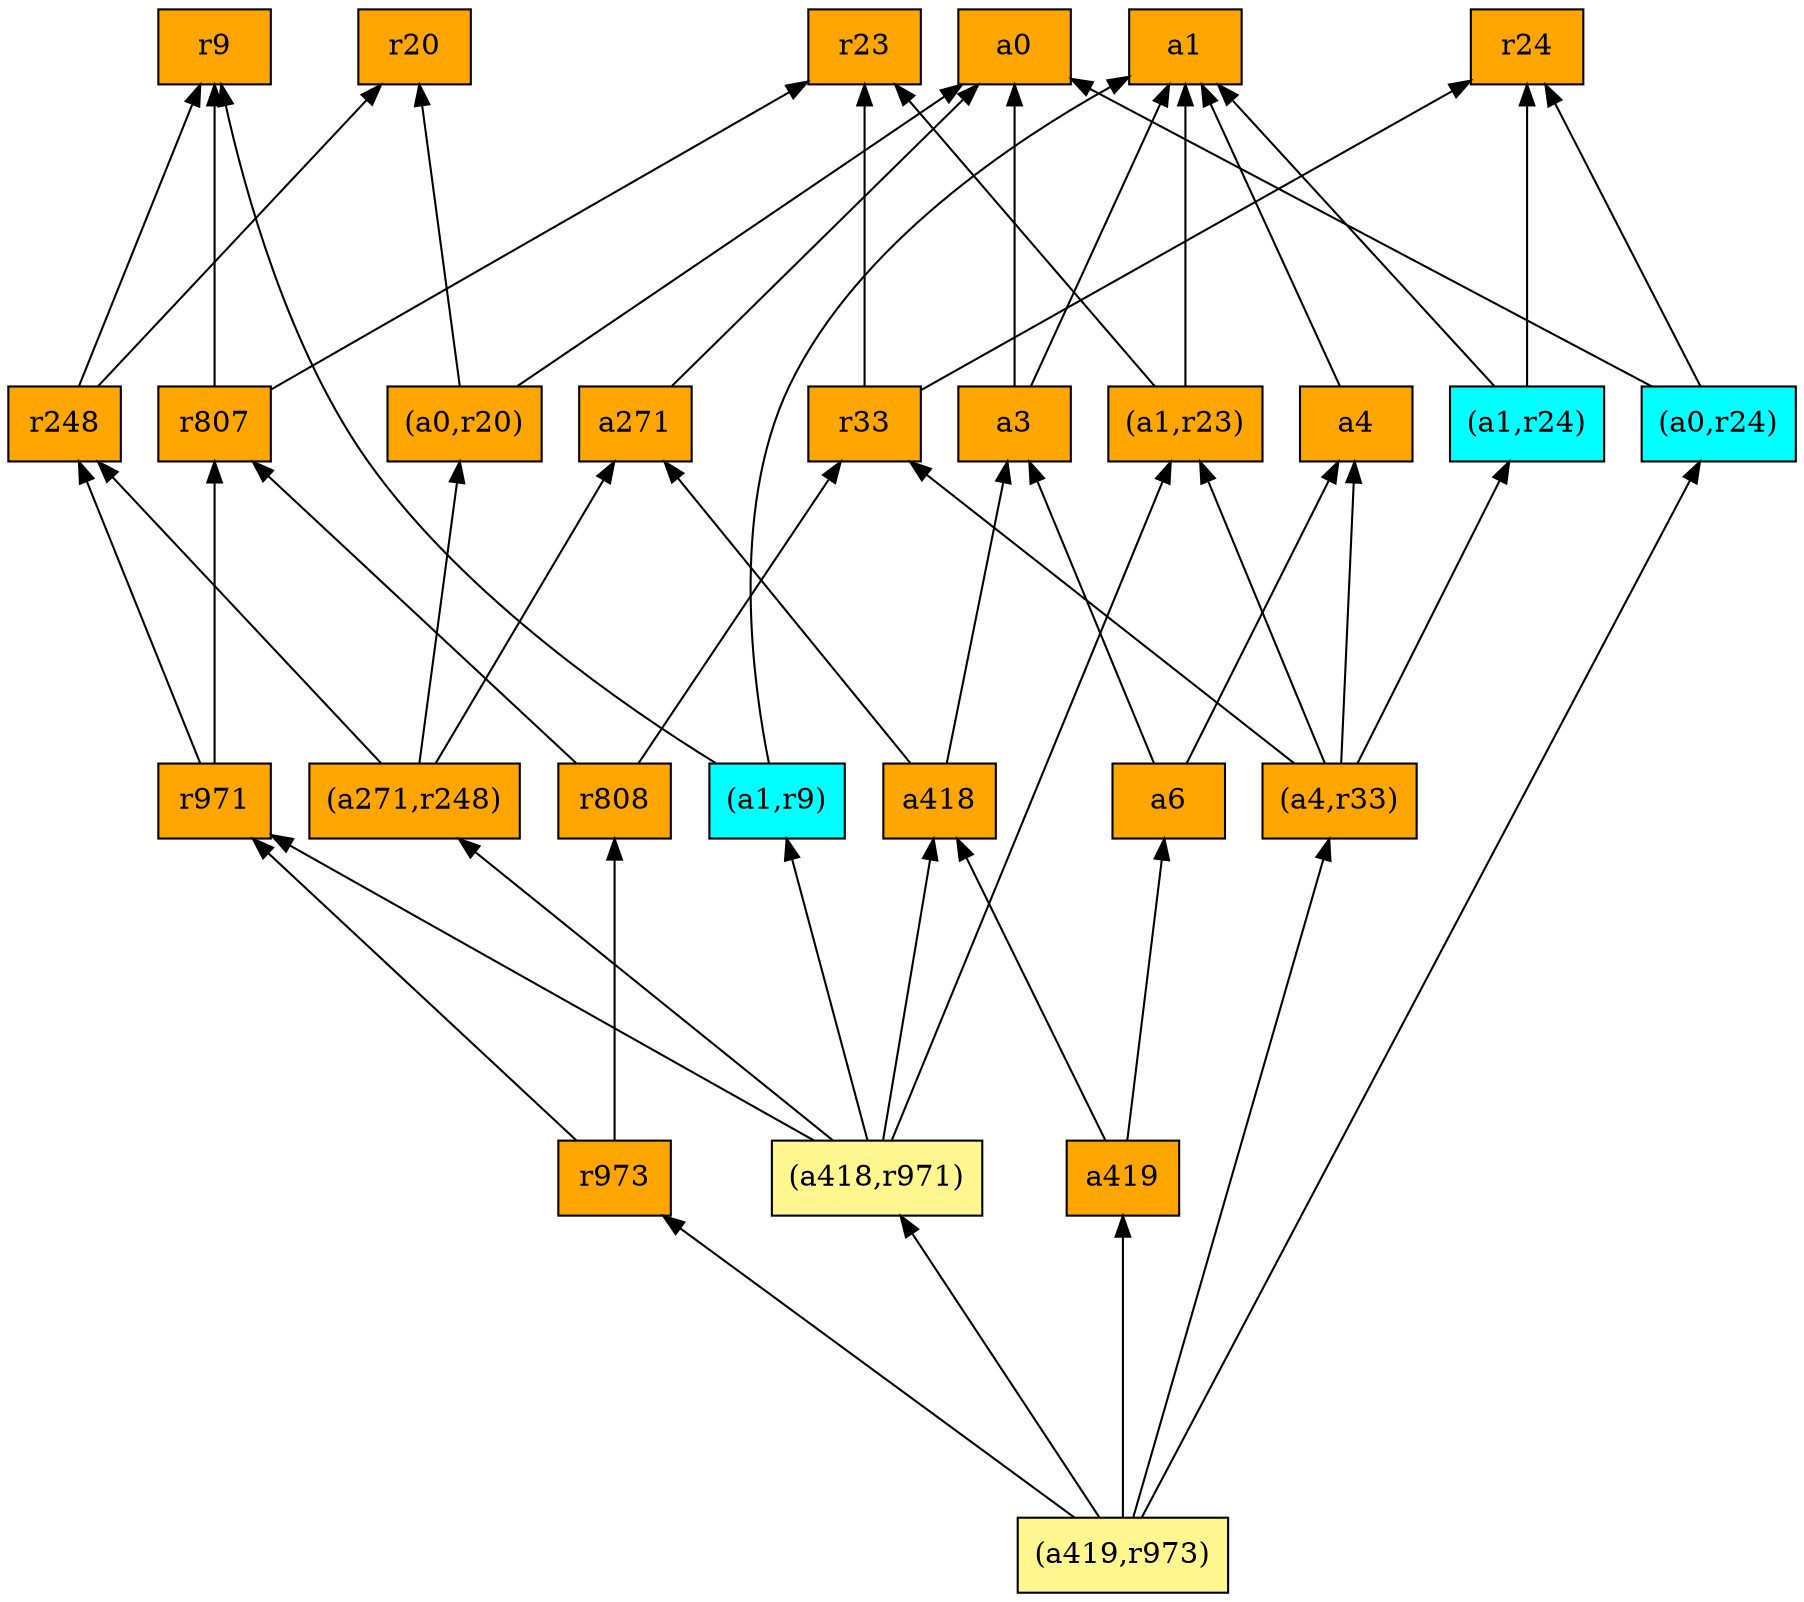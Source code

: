 digraph G {
rankdir=BT;ranksep="2.0";
"(a1,r9)" [shape=record,fillcolor=cyan,style=filled,label="{(a1,r9)}"];
"(a4,r33)" [shape=record,fillcolor=orange,style=filled,label="{(a4,r33)}"];
"(a271,r248)" [shape=record,fillcolor=orange,style=filled,label="{(a271,r248)}"];
"(a0,r20)" [shape=record,fillcolor=orange,style=filled,label="{(a0,r20)}"];
"r971" [shape=record,fillcolor=orange,style=filled,label="{r971}"];
"a3" [shape=record,fillcolor=orange,style=filled,label="{a3}"];
"r9" [shape=record,fillcolor=orange,style=filled,label="{r9}"];
"r808" [shape=record,fillcolor=orange,style=filled,label="{r808}"];
"a419" [shape=record,fillcolor=orange,style=filled,label="{a419}"];
"a1" [shape=record,fillcolor=orange,style=filled,label="{a1}"];
"a271" [shape=record,fillcolor=orange,style=filled,label="{a271}"];
"(a1,r23)" [shape=record,fillcolor=orange,style=filled,label="{(a1,r23)}"];
"(a1,r24)" [shape=record,fillcolor=cyan,style=filled,label="{(a1,r24)}"];
"r248" [shape=record,fillcolor=orange,style=filled,label="{r248}"];
"a4" [shape=record,fillcolor=orange,style=filled,label="{a4}"];
"r24" [shape=record,fillcolor=orange,style=filled,label="{r24}"];
"r807" [shape=record,fillcolor=orange,style=filled,label="{r807}"];
"r23" [shape=record,fillcolor=orange,style=filled,label="{r23}"];
"r33" [shape=record,fillcolor=orange,style=filled,label="{r33}"];
"a6" [shape=record,fillcolor=orange,style=filled,label="{a6}"];
"(a0,r24)" [shape=record,fillcolor=cyan,style=filled,label="{(a0,r24)}"];
"(a419,r973)" [shape=record,fillcolor=khaki1,style=filled,label="{(a419,r973)}"];
"r20" [shape=record,fillcolor=orange,style=filled,label="{r20}"];
"(a418,r971)" [shape=record,fillcolor=khaki1,style=filled,label="{(a418,r971)}"];
"r973" [shape=record,fillcolor=orange,style=filled,label="{r973}"];
"a0" [shape=record,fillcolor=orange,style=filled,label="{a0}"];
"a418" [shape=record,fillcolor=orange,style=filled,label="{a418}"];
"(a1,r9)" -> "r9"
"(a1,r9)" -> "a1"
"(a4,r33)" -> "a4"
"(a4,r33)" -> "(a1,r23)"
"(a4,r33)" -> "(a1,r24)"
"(a4,r33)" -> "r33"
"(a271,r248)" -> "(a0,r20)"
"(a271,r248)" -> "a271"
"(a271,r248)" -> "r248"
"(a0,r20)" -> "a0"
"(a0,r20)" -> "r20"
"r971" -> "r248"
"r971" -> "r807"
"a3" -> "a1"
"a3" -> "a0"
"r808" -> "r807"
"r808" -> "r33"
"a419" -> "a6"
"a419" -> "a418"
"a271" -> "a0"
"(a1,r23)" -> "a1"
"(a1,r23)" -> "r23"
"(a1,r24)" -> "a1"
"(a1,r24)" -> "r24"
"r248" -> "r9"
"r248" -> "r20"
"a4" -> "a1"
"r807" -> "r9"
"r807" -> "r23"
"r33" -> "r24"
"r33" -> "r23"
"a6" -> "a4"
"a6" -> "a3"
"(a0,r24)" -> "a0"
"(a0,r24)" -> "r24"
"(a419,r973)" -> "a419"
"(a419,r973)" -> "(a4,r33)"
"(a419,r973)" -> "(a0,r24)"
"(a419,r973)" -> "(a418,r971)"
"(a419,r973)" -> "r973"
"(a418,r971)" -> "(a1,r9)"
"(a418,r971)" -> "(a1,r23)"
"(a418,r971)" -> "r971"
"(a418,r971)" -> "(a271,r248)"
"(a418,r971)" -> "a418"
"r973" -> "r971"
"r973" -> "r808"
"a418" -> "a271"
"a418" -> "a3"
}